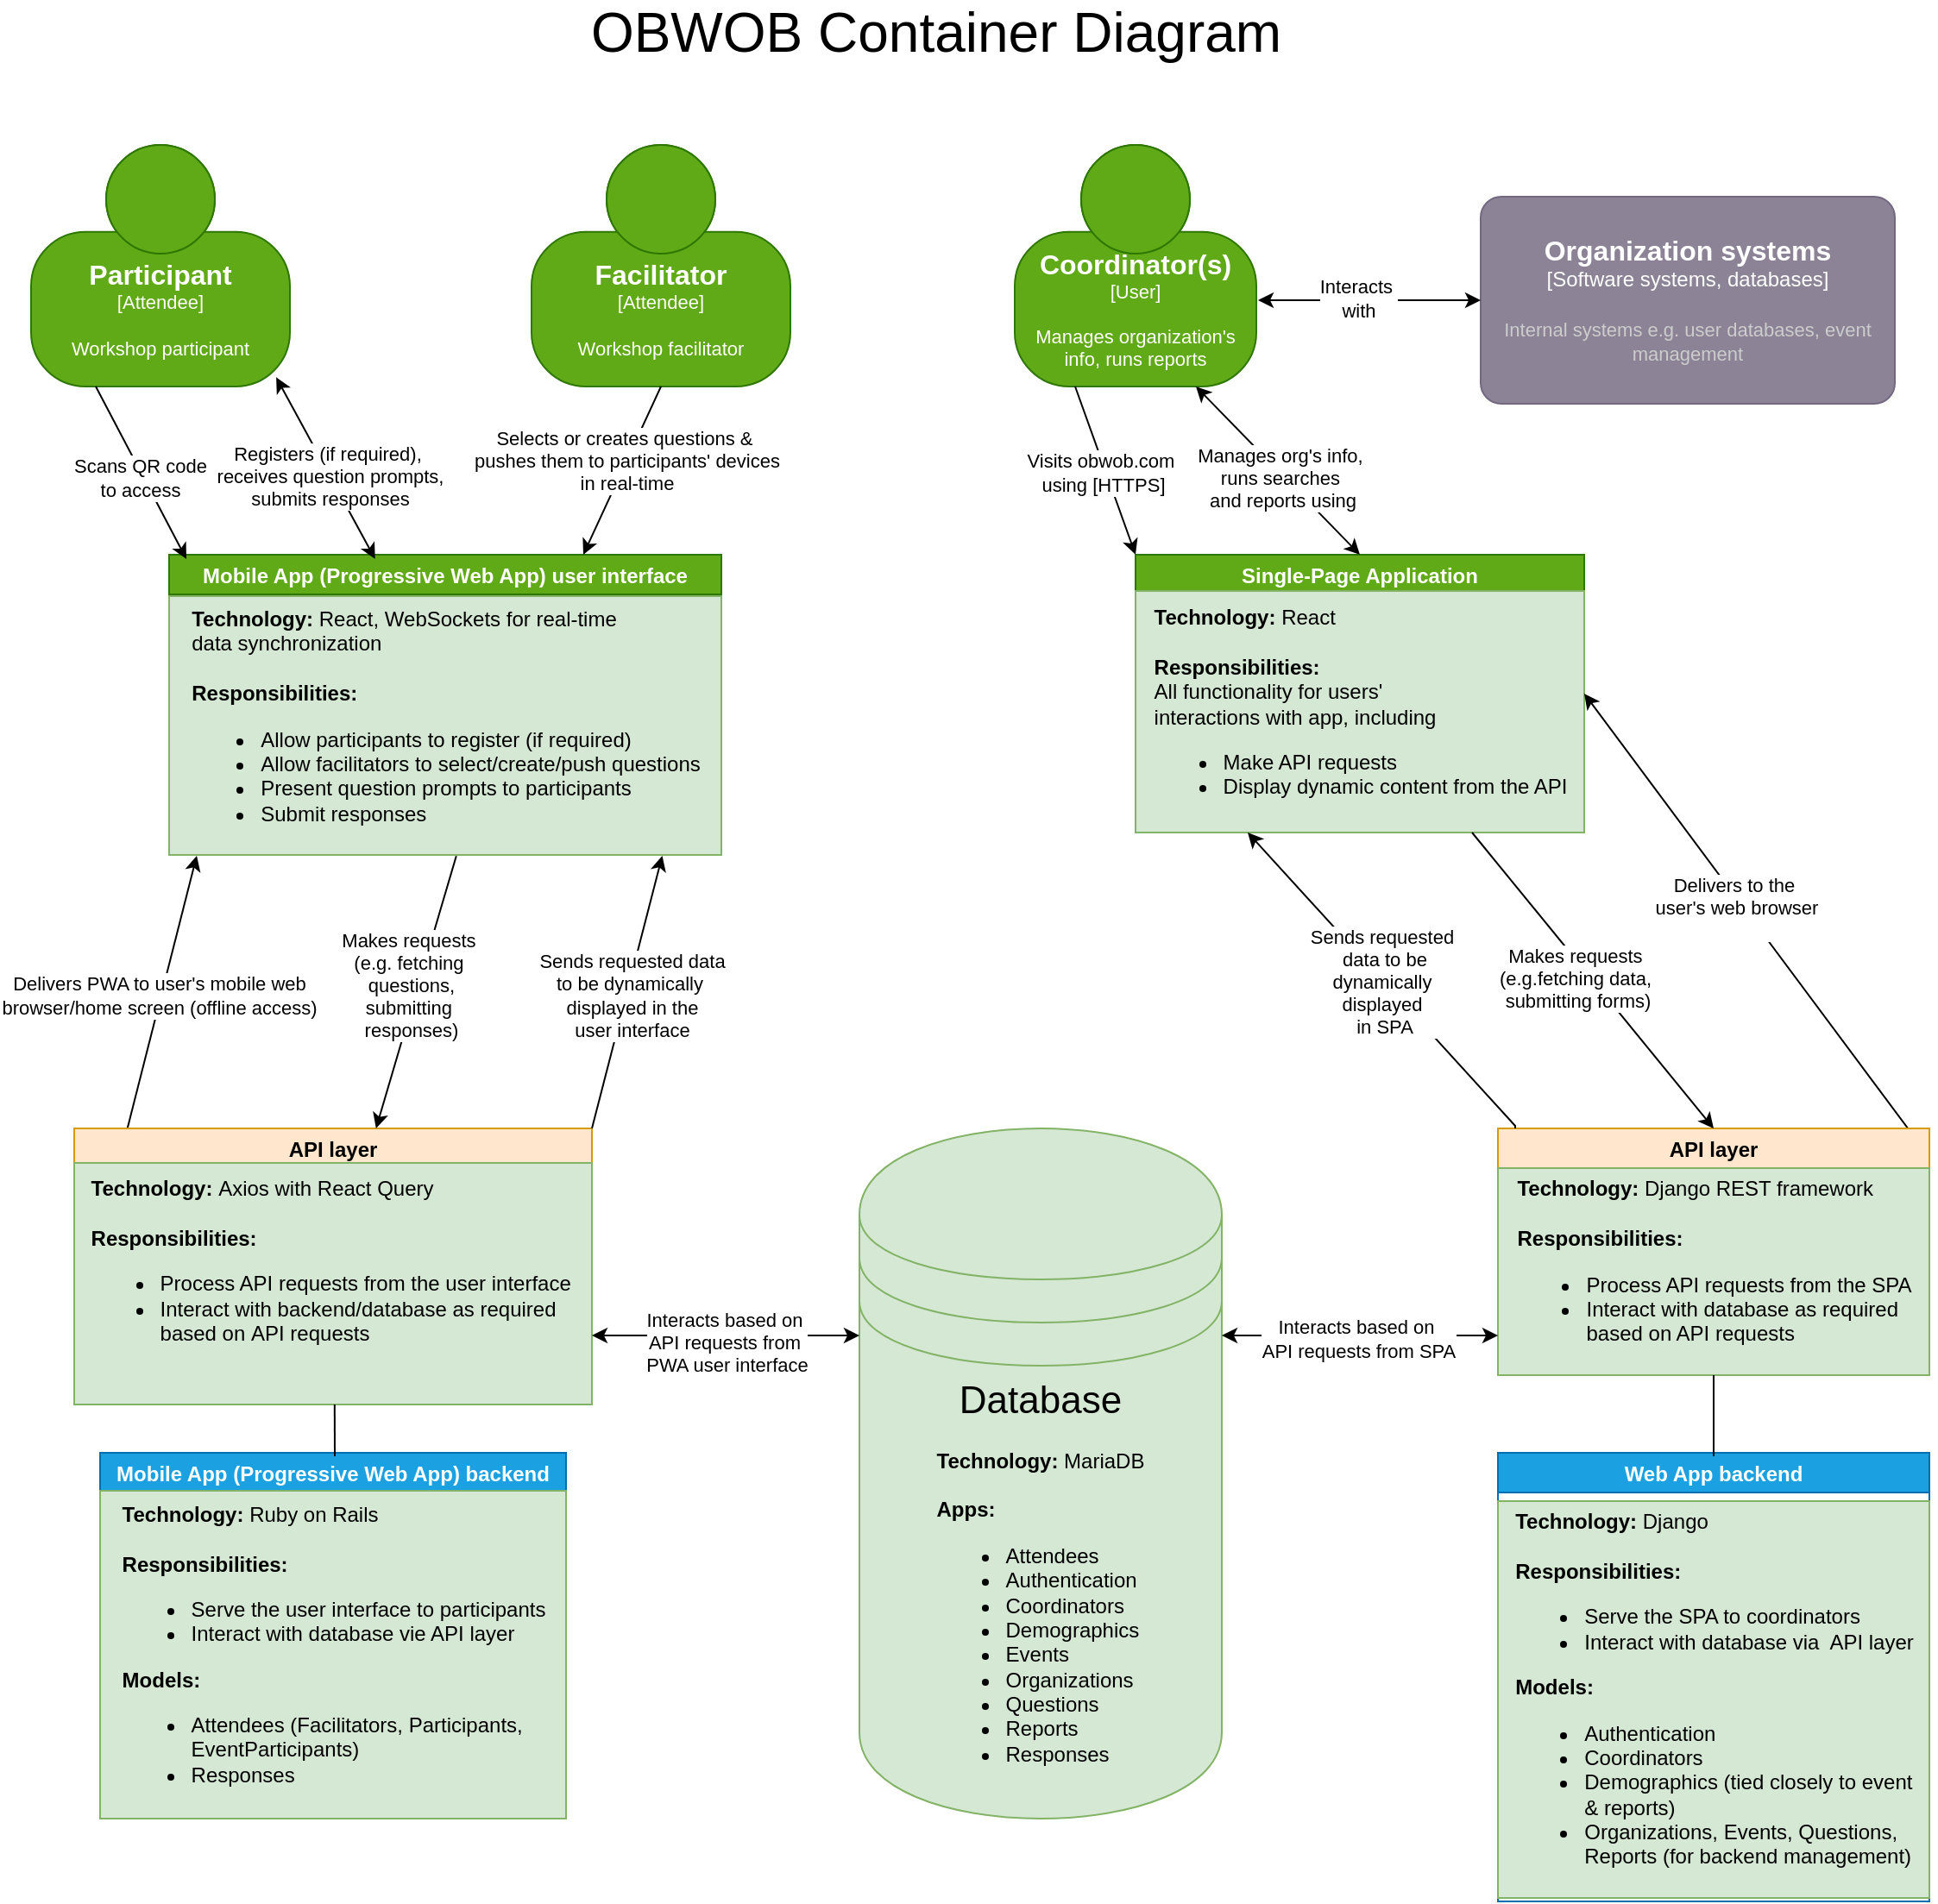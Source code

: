 <mxfile version="24.7.17">
  <diagram name="Page-1" id="Haewlsi_iovVv61Tuty4">
    <mxGraphModel dx="1050" dy="621" grid="1" gridSize="10" guides="1" tooltips="1" connect="1" arrows="1" fold="1" page="1" pageScale="1" pageWidth="1169" pageHeight="827" math="0" shadow="0">
      <root>
        <mxCell id="0" />
        <mxCell id="1" parent="0" />
        <object placeholders="1" c4Name="Participant" c4Type="Attendee" c4Description="Workshop participant" label="&lt;font style=&quot;font-size: 16px&quot;&gt;&lt;b&gt;%c4Name%&lt;/b&gt;&lt;/font&gt;&lt;div&gt;[%c4Type%]&lt;/div&gt;&lt;br&gt;&lt;div&gt;&lt;font style=&quot;font-size: 11px&quot;&gt;&lt;font color=&quot;#ffffff&quot;&gt;%c4Description%&lt;/font&gt;&lt;/div&gt;" id="6MHDGr1IVYE9pwsXuLm0-26">
          <mxCell style="html=1;fontSize=11;dashed=0;whiteSpace=wrap;shape=mxgraph.c4.person2;align=center;metaEdit=1;points=[[0.5,0,0],[1,0.5,0],[1,0.75,0],[0.75,1,0],[0.5,1,0],[0.25,1,0],[0,0.75,0],[0,0.5,0]];resizable=1;movable=1;rotatable=1;deletable=1;editable=1;locked=0;connectable=1;fillColor=#60a917;strokeColor=#2D7600;fontColor=#ffffff;" parent="1" vertex="1">
            <mxGeometry x="35" y="120" width="150" height="140" as="geometry" />
          </mxCell>
        </object>
        <object placeholders="1" c4Name="Coordinator(s)" c4Type="User" c4Description="Manages organization&#39;s info, runs reports" label="&lt;font style=&quot;font-size: 16px&quot;&gt;&lt;b&gt;%c4Name%&lt;/b&gt;&lt;/font&gt;&lt;div&gt;[%c4Type%]&lt;/div&gt;&lt;br&gt;&lt;div&gt;&lt;font style=&quot;font-size: 11px&quot;&gt;&lt;font color=&quot;#ffffff&quot;&gt;%c4Description%&lt;/font&gt;&lt;/div&gt;" id="6MHDGr1IVYE9pwsXuLm0-28">
          <mxCell style="html=1;fontSize=11;dashed=0;whiteSpace=wrap;fillColor=#60a917;strokeColor=#2D7600;shape=mxgraph.c4.person2;align=center;metaEdit=1;points=[[0.5,0,0],[1,0.5,0],[1,0.75,0],[0.75,1,0],[0.5,1,0],[0.25,1,0],[0,0.75,0],[0,0.5,0]];resizable=1;movable=1;rotatable=1;deletable=1;editable=1;locked=0;connectable=1;fontColor=#ffffff;" parent="1" vertex="1">
            <mxGeometry x="605" y="120" width="140" height="140" as="geometry" />
          </mxCell>
        </object>
        <mxCell id="6MHDGr1IVYE9pwsXuLm0-37" value="&lt;font style=&quot;font-size: 32px;&quot;&gt;OBWOB Container Diagram&lt;/font&gt;" style="text;html=1;align=center;verticalAlign=middle;whiteSpace=wrap;rounded=0;" parent="1" vertex="1">
          <mxGeometry x="277" y="40" width="565" height="30" as="geometry" />
        </mxCell>
        <mxCell id="6MHDGr1IVYE9pwsXuLm0-29" value="&lt;font style=&quot;font-size: 22px;&quot;&gt;Database&lt;/font&gt;&lt;div style=&quot;text-align: left;&quot;&gt;&lt;b style=&quot;background-color: initial;&quot;&gt;&lt;br&gt;&lt;/b&gt;&lt;/div&gt;&lt;div style=&quot;text-align: left;&quot;&gt;&lt;b style=&quot;background-color: initial;&quot;&gt;Technology: &lt;/b&gt;&lt;span style=&quot;background-color: initial;&quot;&gt;MariaDB&lt;/span&gt;&lt;/div&gt;&lt;div style=&quot;text-align: left;&quot;&gt;&lt;b style=&quot;background-color: initial;&quot;&gt;&lt;br&gt;&lt;/b&gt;&lt;/div&gt;&lt;div style=&quot;text-align: left;&quot;&gt;&lt;b style=&quot;background-color: initial;&quot;&gt;Apps:&lt;/b&gt;&lt;br&gt;&lt;ul&gt;&lt;li&gt;Attendees&lt;/li&gt;&lt;li&gt;Authentication&lt;/li&gt;&lt;li&gt;Coordinators&lt;/li&gt;&lt;li&gt;Demographics&lt;/li&gt;&lt;li&gt;Events&lt;/li&gt;&lt;li&gt;Organizations&lt;/li&gt;&lt;li&gt;Questions&lt;/li&gt;&lt;li&gt;Reports&lt;/li&gt;&lt;li&gt;Responses&lt;/li&gt;&lt;/ul&gt;&lt;/div&gt;" style="shape=datastore;whiteSpace=wrap;html=1;fillColor=#d5e8d4;strokeColor=#82b366;" parent="1" vertex="1">
          <mxGeometry x="515" y="690" width="210" height="400" as="geometry" />
        </mxCell>
        <mxCell id="VveSuCs8Nsfqt1c0xHVb-4" value="Web App backend" style="swimlane;startSize=23;fillColor=#1ba1e2;strokeColor=#006EAF;container=0;fontColor=#ffffff;" parent="1" vertex="1">
          <mxGeometry x="885" y="878" width="250" height="260" as="geometry" />
        </mxCell>
        <mxCell id="VveSuCs8Nsfqt1c0xHVb-6" value="&lt;div style=&quot;text-align: left;&quot;&gt;&lt;b style=&quot;background-color: initial;&quot;&gt;Technology: &lt;/b&gt;&lt;span style=&quot;background-color: initial;&quot;&gt;Django&amp;nbsp;&lt;/span&gt;&lt;br&gt;&lt;/div&gt;&lt;div style=&quot;text-align: left;&quot;&gt;&lt;b style=&quot;background-color: initial;&quot;&gt;&lt;br&gt;&lt;/b&gt;&lt;/div&gt;&lt;div style=&quot;text-align: left;&quot;&gt;&lt;b style=&quot;background-color: initial;&quot;&gt;Responsibilities:&lt;/b&gt;&lt;br&gt;&lt;/div&gt;&lt;div style=&quot;text-align: left;&quot;&gt;&lt;ul&gt;&lt;li&gt;Serve the SPA to coordinators&lt;/li&gt;&lt;li&gt;Interact with database via&amp;nbsp; API layer&lt;/li&gt;&lt;/ul&gt;&lt;div&gt;&lt;b&gt;Models:&lt;/b&gt;&lt;/div&gt;&lt;div&gt;&lt;ul&gt;&lt;li&gt;Authentication&lt;/li&gt;&lt;li&gt;Coordinators&lt;/li&gt;&lt;li&gt;Demographics (tied closely to event&lt;br&gt;&amp;amp; reports)&lt;/li&gt;&lt;li&gt;Organizations, Events, Questions,&amp;nbsp;&lt;br&gt;Reports (for backend management)&lt;/li&gt;&lt;/ul&gt;&lt;/div&gt;&lt;/div&gt;" style="text;html=1;align=center;verticalAlign=middle;resizable=0;points=[];autosize=1;strokeColor=#82b366;fillColor=#d5e8d4;container=0;" parent="VveSuCs8Nsfqt1c0xHVb-4" vertex="1">
          <mxGeometry y="28" width="250" height="230" as="geometry" />
        </mxCell>
        <mxCell id="VveSuCs8Nsfqt1c0xHVb-7" value="Single-Page Application" style="swimlane;startSize=23;fillColor=#60a917;strokeColor=#2D7600;container=0;fontColor=#ffffff;" parent="1" vertex="1">
          <mxGeometry x="675" y="357.5" width="260" height="161" as="geometry" />
        </mxCell>
        <mxCell id="VveSuCs8Nsfqt1c0xHVb-8" value="&lt;div style=&quot;text-align: left;&quot;&gt;&lt;b style=&quot;background-color: initial;&quot;&gt;Technology: &lt;/b&gt;&lt;span style=&quot;background-color: initial;&quot;&gt;React&lt;/span&gt;&lt;br&gt;&lt;/div&gt;&lt;div style=&quot;text-align: left;&quot;&gt;&lt;b style=&quot;background-color: initial;&quot;&gt;&lt;br&gt;&lt;/b&gt;&lt;/div&gt;&lt;div style=&quot;text-align: left;&quot;&gt;&lt;b style=&quot;background-color: initial;&quot;&gt;Responsibilities:&lt;/b&gt;&lt;br&gt;&lt;/div&gt;&lt;div style=&quot;text-align: left;&quot;&gt;&lt;span style=&quot;background-color: initial;&quot;&gt;All functionality for users&#39;&amp;nbsp;&lt;/span&gt;&lt;/div&gt;&lt;div style=&quot;text-align: left;&quot;&gt;&lt;span style=&quot;background-color: initial;&quot;&gt;interactions&amp;nbsp;&lt;/span&gt;&lt;span style=&quot;background-color: initial;&quot;&gt;with app, including&lt;/span&gt;&lt;/div&gt;&lt;div style=&quot;text-align: left;&quot;&gt;&lt;ul&gt;&lt;li&gt;Make API requests&lt;/li&gt;&lt;li&gt;Display dynamic content from the API&lt;/li&gt;&lt;/ul&gt;&lt;/div&gt;" style="text;html=1;align=center;verticalAlign=middle;resizable=0;points=[];autosize=1;strokeColor=#82b366;fillColor=#d5e8d4;container=0;" parent="VveSuCs8Nsfqt1c0xHVb-7" vertex="1">
          <mxGeometry y="21" width="260" height="140" as="geometry" />
        </mxCell>
        <mxCell id="VveSuCs8Nsfqt1c0xHVb-9" value="" style="endArrow=classic;html=1;rounded=0;exitX=0.25;exitY=1;exitDx=0;exitDy=0;exitPerimeter=0;entryX=0;entryY=0;entryDx=0;entryDy=0;" parent="1" source="6MHDGr1IVYE9pwsXuLm0-28" target="VveSuCs8Nsfqt1c0xHVb-7" edge="1">
          <mxGeometry width="50" height="50" relative="1" as="geometry">
            <mxPoint x="915" y="260" as="sourcePoint" />
            <mxPoint x="765" y="360" as="targetPoint" />
          </mxGeometry>
        </mxCell>
        <mxCell id="VveSuCs8Nsfqt1c0xHVb-10" value="Visits obwob.com&amp;nbsp;&lt;div&gt;using [HTTPS]&lt;/div&gt;" style="edgeLabel;html=1;align=center;verticalAlign=middle;resizable=0;points=[];" parent="VveSuCs8Nsfqt1c0xHVb-9" vertex="1" connectable="0">
          <mxGeometry x="0.017" y="-2" relative="1" as="geometry">
            <mxPoint as="offset" />
          </mxGeometry>
        </mxCell>
        <mxCell id="VveSuCs8Nsfqt1c0xHVb-11" value="" style="endArrow=classic;html=1;rounded=0;entryX=1;entryY=0.5;entryDx=0;entryDy=0;exitX=0.651;exitY=0.005;exitDx=0;exitDy=0;exitPerimeter=0;" parent="1" target="VveSuCs8Nsfqt1c0xHVb-7" edge="1">
          <mxGeometry width="50" height="50" relative="1" as="geometry">
            <mxPoint x="1082.96" y="689.995" as="sourcePoint" />
            <mxPoint x="855.0" y="438.68" as="targetPoint" />
            <Array as="points">
              <mxPoint x="1130" y="700" />
            </Array>
          </mxGeometry>
        </mxCell>
        <mxCell id="VveSuCs8Nsfqt1c0xHVb-12" value="Delivers to the&amp;nbsp;&lt;div&gt;user&#39;s web browser&lt;/div&gt;&lt;div&gt;&lt;div&gt;&lt;br&gt;&lt;/div&gt;&lt;/div&gt;" style="edgeLabel;html=1;align=center;verticalAlign=middle;resizable=0;points=[];" parent="VveSuCs8Nsfqt1c0xHVb-11" vertex="1" connectable="0">
          <mxGeometry x="0.103" y="1" relative="1" as="geometry">
            <mxPoint x="-12" y="-12" as="offset" />
          </mxGeometry>
        </mxCell>
        <mxCell id="VveSuCs8Nsfqt1c0xHVb-16" value="Mobile App (Progressive Web App) user interface" style="swimlane;startSize=23;fillColor=#60a917;strokeColor=#2D7600;container=0;fontColor=#ffffff;" parent="1" vertex="1">
          <mxGeometry x="115" y="357.5" width="320" height="172.5" as="geometry" />
        </mxCell>
        <mxCell id="VveSuCs8Nsfqt1c0xHVb-17" value="&lt;div style=&quot;text-align: left;&quot;&gt;&lt;b style=&quot;background-color: initial;&quot;&gt;Technology: &lt;/b&gt;&lt;span style=&quot;background-color: initial;&quot;&gt;React, WebSockets for real-time&amp;nbsp;&lt;br&gt;data synchronization&lt;/span&gt;&lt;/div&gt;&lt;div style=&quot;text-align: left;&quot;&gt;&lt;b&gt;&lt;br&gt;&lt;/b&gt;&lt;/div&gt;&lt;div style=&quot;text-align: left;&quot;&gt;&lt;b&gt;Responsibilities:&lt;/b&gt;&lt;/div&gt;&lt;div style=&quot;text-align: left;&quot;&gt;&lt;ul&gt;&lt;li&gt;Allow participants to register (if required)&amp;nbsp; &amp;nbsp;&lt;/li&gt;&lt;li&gt;Allow facilitators to select/create/push questions&lt;br&gt;&lt;/li&gt;&lt;li&gt;Present question prompts to participants&amp;nbsp;&lt;br&gt;&lt;/li&gt;&lt;li&gt;Submit responses&lt;/li&gt;&lt;/ul&gt;&lt;/div&gt;" style="text;html=1;align=center;verticalAlign=middle;resizable=0;points=[];autosize=1;strokeColor=#82b366;fillColor=#d5e8d4;container=0;" parent="VveSuCs8Nsfqt1c0xHVb-16" vertex="1">
          <mxGeometry y="24" width="320" height="150" as="geometry" />
        </mxCell>
        <mxCell id="VveSuCs8Nsfqt1c0xHVb-18" value="API layer" style="swimlane;startSize=23;fillColor=#ffe6cc;strokeColor=#d79b00;container=0;" parent="1" vertex="1">
          <mxGeometry x="885" y="690" width="250" height="143" as="geometry" />
        </mxCell>
        <mxCell id="VveSuCs8Nsfqt1c0xHVb-19" value="&lt;div style=&quot;text-align: left;&quot;&gt;&lt;b style=&quot;background-color: initial;&quot;&gt;Technology: &lt;/b&gt;&lt;span style=&quot;background-color: initial;&quot;&gt;Django REST framework&lt;/span&gt;&lt;br&gt;&lt;/div&gt;&lt;div style=&quot;text-align: left;&quot;&gt;&lt;b style=&quot;background-color: initial;&quot;&gt;&lt;br&gt;&lt;/b&gt;&lt;/div&gt;&lt;div style=&quot;text-align: left;&quot;&gt;&lt;b style=&quot;background-color: initial;&quot;&gt;Responsibilities:&lt;/b&gt;&lt;br&gt;&lt;/div&gt;&lt;div style=&quot;text-align: left;&quot;&gt;&lt;ul&gt;&lt;li&gt;Process API requests from the SPA&lt;/li&gt;&lt;li&gt;Interact with database as required&amp;nbsp;&lt;br&gt;based on API requests&lt;/li&gt;&lt;/ul&gt;&lt;/div&gt;" style="text;html=1;align=center;verticalAlign=middle;resizable=0;points=[];autosize=1;strokeColor=#82b366;fillColor=#d5e8d4;container=0;" parent="VveSuCs8Nsfqt1c0xHVb-18" vertex="1">
          <mxGeometry y="23" width="250" height="120" as="geometry" />
        </mxCell>
        <object placeholders="1" c4Name="Organization systems" c4Type="Software systems, databases" c4Description="Internal systems e.g. user databases, event management" label="&lt;font style=&quot;font-size: 16px&quot;&gt;&lt;b&gt;%c4Name%&lt;/b&gt;&lt;/font&gt;&lt;div&gt;[%c4Type%]&lt;/div&gt;&lt;br&gt;&lt;div&gt;&lt;font style=&quot;font-size: 11px&quot;&gt;&lt;font color=&quot;#cccccc&quot;&gt;%c4Description%&lt;/font&gt;&lt;/div&gt;" id="6MHDGr1IVYE9pwsXuLm0-55">
          <mxCell style="rounded=1;whiteSpace=wrap;html=1;labelBackgroundColor=none;fillColor=#8C8496;fontColor=#ffffff;align=center;arcSize=10;strokeColor=#736782;metaEdit=1;resizable=0;points=[[0.25,0,0],[0.5,0,0],[0.75,0,0],[1,0.25,0],[1,0.5,0],[1,0.75,0],[0.75,1,0],[0.5,1,0],[0.25,1,0],[0,0.75,0],[0,0.5,0],[0,0.25,0]];" parent="1" vertex="1">
            <mxGeometry x="875" y="150" width="240" height="120" as="geometry" />
          </mxCell>
        </object>
        <mxCell id="VveSuCs8Nsfqt1c0xHVb-22" value="" style="endArrow=classic;html=1;rounded=0;exitX=0.75;exitY=1;exitDx=0;exitDy=0;entryX=0.5;entryY=0;entryDx=0;entryDy=0;" parent="1" source="VveSuCs8Nsfqt1c0xHVb-7" target="VveSuCs8Nsfqt1c0xHVb-18" edge="1">
          <mxGeometry width="50" height="50" relative="1" as="geometry">
            <mxPoint x="605" y="660" as="sourcePoint" />
            <mxPoint x="865" y="646" as="targetPoint" />
          </mxGeometry>
        </mxCell>
        <mxCell id="VveSuCs8Nsfqt1c0xHVb-23" value="Makes requests&amp;nbsp;&lt;div&gt;(e.g.fetching data,&amp;nbsp;&lt;/div&gt;&lt;div&gt;submitting forms)&lt;/div&gt;" style="edgeLabel;html=1;align=center;verticalAlign=middle;resizable=0;points=[];" parent="VveSuCs8Nsfqt1c0xHVb-22" vertex="1" connectable="0">
          <mxGeometry x="0.052" y="-2" relative="1" as="geometry">
            <mxPoint x="-11" y="-7" as="offset" />
          </mxGeometry>
        </mxCell>
        <mxCell id="VveSuCs8Nsfqt1c0xHVb-24" value="" style="endArrow=none;html=1;rounded=0;exitX=0.5;exitY=1;exitDx=0;exitDy=0;" parent="1" source="VveSuCs8Nsfqt1c0xHVb-18" edge="1">
          <mxGeometry width="50" height="50" relative="1" as="geometry">
            <mxPoint x="1000" y="630" as="sourcePoint" />
            <mxPoint x="1010" y="880" as="targetPoint" />
          </mxGeometry>
        </mxCell>
        <mxCell id="VveSuCs8Nsfqt1c0xHVb-26" value="" style="endArrow=classic;startArrow=classic;html=1;rounded=0;exitX=1;exitY=0.3;exitDx=0;exitDy=0;" parent="1" source="6MHDGr1IVYE9pwsXuLm0-29" edge="1">
          <mxGeometry width="50" height="50" relative="1" as="geometry">
            <mxPoint x="605" y="660" as="sourcePoint" />
            <mxPoint x="885" y="810" as="targetPoint" />
          </mxGeometry>
        </mxCell>
        <mxCell id="VveSuCs8Nsfqt1c0xHVb-27" value="Interacts based on&amp;nbsp;&lt;div&gt;API requests from SPA&lt;/div&gt;" style="edgeLabel;html=1;align=center;verticalAlign=middle;resizable=0;points=[];" parent="VveSuCs8Nsfqt1c0xHVb-26" vertex="1" connectable="0">
          <mxGeometry x="-0.013" y="-2" relative="1" as="geometry">
            <mxPoint as="offset" />
          </mxGeometry>
        </mxCell>
        <mxCell id="VveSuCs8Nsfqt1c0xHVb-28" value="" style="endArrow=classic;startArrow=classic;html=1;rounded=0;exitX=0.5;exitY=0;exitDx=0;exitDy=0;entryX=0.75;entryY=1;entryDx=0;entryDy=0;entryPerimeter=0;" parent="1" source="VveSuCs8Nsfqt1c0xHVb-7" target="6MHDGr1IVYE9pwsXuLm0-28" edge="1">
          <mxGeometry width="50" height="50" relative="1" as="geometry">
            <mxPoint x="625" y="350" as="sourcePoint" />
            <mxPoint x="1075" y="370" as="targetPoint" />
          </mxGeometry>
        </mxCell>
        <mxCell id="VveSuCs8Nsfqt1c0xHVb-29" value="Manages org&#39;s info,&amp;nbsp;&lt;div&gt;runs searches&amp;nbsp;&lt;div&gt;and reports using&lt;/div&gt;&lt;/div&gt;" style="edgeLabel;html=1;align=center;verticalAlign=middle;resizable=0;points=[];" parent="VveSuCs8Nsfqt1c0xHVb-28" vertex="1" connectable="0">
          <mxGeometry x="-0.013" y="4" relative="1" as="geometry">
            <mxPoint x="4" as="offset" />
          </mxGeometry>
        </mxCell>
        <mxCell id="VveSuCs8Nsfqt1c0xHVb-34" value="Mobile App (Progressive Web App) backend" style="swimlane;startSize=23;fillColor=#1ba1e2;strokeColor=#006EAF;container=0;fontColor=#ffffff;" parent="1" vertex="1">
          <mxGeometry x="75" y="878" width="270" height="212" as="geometry" />
        </mxCell>
        <mxCell id="VveSuCs8Nsfqt1c0xHVb-35" value="&lt;div style=&quot;text-align: left;&quot;&gt;&lt;b style=&quot;background-color: initial;&quot;&gt;Technology: &lt;/b&gt;&lt;span style=&quot;background-color: initial;&quot;&gt;Ruby on Rails&lt;/span&gt;&lt;/div&gt;&lt;div style=&quot;text-align: left;&quot;&gt;&lt;b&gt;&lt;br&gt;&lt;/b&gt;&lt;/div&gt;&lt;div style=&quot;text-align: left;&quot;&gt;&lt;b&gt;Responsibilities:&lt;/b&gt;&lt;/div&gt;&lt;div style=&quot;text-align: left;&quot;&gt;&lt;ul&gt;&lt;li&gt;Serve the user interface to participants&lt;/li&gt;&lt;li&gt;Interact with database vie API layer&lt;/li&gt;&lt;/ul&gt;&lt;/div&gt;&lt;div style=&quot;text-align: left;&quot;&gt;&lt;span style=&quot;background-color: initial;&quot;&gt;&lt;b&gt;Models:&amp;nbsp;&lt;/b&gt;&lt;/span&gt;&lt;/div&gt;&lt;div style=&quot;text-align: left;&quot;&gt;&lt;ul&gt;&lt;li&gt;Attendees (Facilitators, Participants,&lt;br&gt;EventParticipants)&lt;/li&gt;&lt;li&gt;Responses&lt;/li&gt;&lt;/ul&gt;&lt;/div&gt;" style="text;html=1;align=center;verticalAlign=middle;resizable=1;points=[];autosize=1;strokeColor=#82b366;fillColor=#d5e8d4;container=0;movable=1;rotatable=1;deletable=1;editable=1;locked=0;connectable=1;" parent="VveSuCs8Nsfqt1c0xHVb-34" vertex="1">
          <mxGeometry y="22" width="270" height="190" as="geometry" />
        </mxCell>
        <mxCell id="VveSuCs8Nsfqt1c0xHVb-36" value="" style="endArrow=classic;html=1;rounded=0;exitX=0.25;exitY=1;exitDx=0;exitDy=0;exitPerimeter=0;" parent="1" source="6MHDGr1IVYE9pwsXuLm0-26" edge="1">
          <mxGeometry width="50" height="50" relative="1" as="geometry">
            <mxPoint x="325" y="510" as="sourcePoint" />
            <mxPoint x="125" y="360" as="targetPoint" />
          </mxGeometry>
        </mxCell>
        <mxCell id="VveSuCs8Nsfqt1c0xHVb-37" value="Scans QR code&lt;div&gt;to access&lt;/div&gt;" style="edgeLabel;html=1;align=center;verticalAlign=middle;resizable=0;points=[];" parent="VveSuCs8Nsfqt1c0xHVb-36" vertex="1" connectable="0">
          <mxGeometry x="0.039" y="-2" relative="1" as="geometry">
            <mxPoint as="offset" />
          </mxGeometry>
        </mxCell>
        <mxCell id="VveSuCs8Nsfqt1c0xHVb-38" value="" style="endArrow=classic;html=1;rounded=0;exitX=0.101;exitY=0.013;exitDx=0;exitDy=0;entryX=0.05;entryY=1.003;entryDx=0;entryDy=0;entryPerimeter=0;exitPerimeter=0;" parent="1" source="VveSuCs8Nsfqt1c0xHVb-42" target="VveSuCs8Nsfqt1c0xHVb-17" edge="1">
          <mxGeometry width="50" height="50" relative="1" as="geometry">
            <mxPoint x="345" y="510" as="sourcePoint" />
            <mxPoint x="255" y="520" as="targetPoint" />
          </mxGeometry>
        </mxCell>
        <mxCell id="VveSuCs8Nsfqt1c0xHVb-39" value="Delivers PWA to user&#39;s mobile web &lt;br&gt;browser/home screen (offline access)" style="edgeLabel;html=1;align=center;verticalAlign=middle;resizable=0;points=[];" parent="VveSuCs8Nsfqt1c0xHVb-38" vertex="1" connectable="0">
          <mxGeometry x="-0.014" y="2" relative="1" as="geometry">
            <mxPoint as="offset" />
          </mxGeometry>
        </mxCell>
        <mxCell id="VveSuCs8Nsfqt1c0xHVb-40" value="" style="endArrow=classic;startArrow=classic;html=1;rounded=0;entryX=0.947;entryY=0.962;entryDx=0;entryDy=0;entryPerimeter=0;exitX=0.373;exitY=0.014;exitDx=0;exitDy=0;exitPerimeter=0;" parent="1" source="VveSuCs8Nsfqt1c0xHVb-16" target="6MHDGr1IVYE9pwsXuLm0-26" edge="1">
          <mxGeometry width="50" height="50" relative="1" as="geometry">
            <mxPoint x="275" y="355" as="sourcePoint" />
            <mxPoint x="395" y="460" as="targetPoint" />
          </mxGeometry>
        </mxCell>
        <mxCell id="VveSuCs8Nsfqt1c0xHVb-41" value="Registers (if required),&amp;nbsp;&lt;div&gt;receives question prompts,&lt;/div&gt;&lt;div&gt;submits responses&lt;/div&gt;" style="edgeLabel;html=1;align=center;verticalAlign=middle;resizable=0;points=[];" parent="VveSuCs8Nsfqt1c0xHVb-40" vertex="1" connectable="0">
          <mxGeometry x="-0.078" relative="1" as="geometry">
            <mxPoint as="offset" />
          </mxGeometry>
        </mxCell>
        <mxCell id="VveSuCs8Nsfqt1c0xHVb-42" value="API layer" style="swimlane;startSize=23;fillColor=#ffe6cc;strokeColor=#d79b00;container=0;" parent="1" vertex="1">
          <mxGeometry x="60" y="690" width="300" height="160" as="geometry" />
        </mxCell>
        <mxCell id="VveSuCs8Nsfqt1c0xHVb-43" value="&lt;div style=&quot;text-align: left;&quot;&gt;&lt;b style=&quot;background-color: initial;&quot;&gt;Technology: &lt;/b&gt;&lt;span style=&quot;background-color: initial;&quot;&gt;Axios with React Query&lt;/span&gt;&lt;/div&gt;&lt;div style=&quot;text-align: left;&quot;&gt;&lt;b&gt;&lt;br&gt;&lt;/b&gt;&lt;/div&gt;&lt;div style=&quot;text-align: left;&quot;&gt;&lt;b&gt;Responsibilities:&lt;/b&gt;&lt;/div&gt;&lt;div style=&quot;text-align: left;&quot;&gt;&lt;ul&gt;&lt;li&gt;&lt;span style=&quot;background-color: initial;&quot;&gt;Process API requests from the user interface&amp;nbsp;&lt;/span&gt;&lt;/li&gt;&lt;li&gt;&lt;span style=&quot;background-color: initial;&quot;&gt;Interact with backend/database as required &lt;br&gt;based on&amp;nbsp;&lt;/span&gt;API requests&lt;/li&gt;&lt;/ul&gt;&lt;/div&gt;&lt;div style=&quot;text-align: left;&quot;&gt;&lt;span style=&quot;background-color: initial;&quot;&gt;&lt;br&gt;&lt;/span&gt;&lt;/div&gt;" style="text;html=1;align=center;verticalAlign=middle;resizable=0;points=[];autosize=1;strokeColor=#82b366;fillColor=#d5e8d4;container=0;" parent="VveSuCs8Nsfqt1c0xHVb-42" vertex="1">
          <mxGeometry y="20" width="300" height="140" as="geometry" />
        </mxCell>
        <mxCell id="VveSuCs8Nsfqt1c0xHVb-44" value="" style="endArrow=none;html=1;rounded=0;exitX=0.503;exitY=1;exitDx=0;exitDy=0;exitPerimeter=0;" parent="1" source="VveSuCs8Nsfqt1c0xHVb-43" edge="1">
          <mxGeometry width="50" height="50" relative="1" as="geometry">
            <mxPoint x="187" y="789" as="sourcePoint" />
            <mxPoint x="211" y="880" as="targetPoint" />
          </mxGeometry>
        </mxCell>
        <mxCell id="VveSuCs8Nsfqt1c0xHVb-45" value="" style="endArrow=classic;html=1;rounded=0;entryX=0.25;entryY=1;entryDx=0;entryDy=0;exitX=0;exitY=0.5;exitDx=0;exitDy=0;" parent="1" target="VveSuCs8Nsfqt1c0xHVb-7" edge="1">
          <mxGeometry width="50" height="50" relative="1" as="geometry">
            <mxPoint x="895" y="690.0" as="sourcePoint" />
            <mxPoint x="750" y="447" as="targetPoint" />
            <Array as="points">
              <mxPoint x="895" y="688.5" />
            </Array>
          </mxGeometry>
        </mxCell>
        <mxCell id="VveSuCs8Nsfqt1c0xHVb-46" value="Sends requested&amp;nbsp;&lt;div&gt;data to be&lt;div&gt;dynamically&amp;nbsp;&lt;/div&gt;&lt;div&gt;displayed&amp;nbsp;&lt;/div&gt;&lt;div&gt;in SPA&lt;/div&gt;&lt;/div&gt;" style="edgeLabel;html=1;align=center;verticalAlign=middle;resizable=0;points=[];" parent="VveSuCs8Nsfqt1c0xHVb-45" vertex="1" connectable="0">
          <mxGeometry x="-0.009" relative="1" as="geometry">
            <mxPoint as="offset" />
          </mxGeometry>
        </mxCell>
        <mxCell id="VveSuCs8Nsfqt1c0xHVb-47" value="" style="endArrow=classic;html=1;rounded=0;exitX=0.52;exitY=1.004;exitDx=0;exitDy=0;exitPerimeter=0;entryX=0.583;entryY=0;entryDx=0;entryDy=0;entryPerimeter=0;" parent="1" source="VveSuCs8Nsfqt1c0xHVb-17" target="VveSuCs8Nsfqt1c0xHVb-42" edge="1">
          <mxGeometry width="50" height="50" relative="1" as="geometry">
            <mxPoint x="345" y="530" as="sourcePoint" />
            <mxPoint x="315" y="780" as="targetPoint" />
          </mxGeometry>
        </mxCell>
        <mxCell id="VveSuCs8Nsfqt1c0xHVb-48" value="Makes requests&amp;nbsp;&lt;div&gt;(e.g. fetching&amp;nbsp;&lt;/div&gt;&lt;div&gt;questions,&lt;/div&gt;&lt;div&gt;submitting&amp;nbsp;&lt;/div&gt;&lt;div&gt;responses)&lt;/div&gt;" style="edgeLabel;html=1;align=center;verticalAlign=middle;resizable=0;points=[];" parent="VveSuCs8Nsfqt1c0xHVb-47" vertex="1" connectable="0">
          <mxGeometry x="-0.032" y="-4" relative="1" as="geometry">
            <mxPoint as="offset" />
          </mxGeometry>
        </mxCell>
        <mxCell id="VveSuCs8Nsfqt1c0xHVb-49" value="" style="endArrow=classic;startArrow=classic;html=1;rounded=0;exitX=1;exitY=0.75;exitDx=0;exitDy=0;entryX=0;entryY=0.3;entryDx=0;entryDy=0;" parent="1" source="VveSuCs8Nsfqt1c0xHVb-42" target="6MHDGr1IVYE9pwsXuLm0-29" edge="1">
          <mxGeometry width="50" height="50" relative="1" as="geometry">
            <mxPoint x="465" y="700" as="sourcePoint" />
            <mxPoint x="515" y="650" as="targetPoint" />
          </mxGeometry>
        </mxCell>
        <mxCell id="VveSuCs8Nsfqt1c0xHVb-50" value="Interacts based on&amp;nbsp;&lt;div&gt;API requests from&amp;nbsp;&lt;/div&gt;&lt;div&gt;PWA user interface&lt;/div&gt;" style="edgeLabel;html=1;align=center;verticalAlign=middle;resizable=0;points=[];" parent="VveSuCs8Nsfqt1c0xHVb-49" vertex="1" connectable="0">
          <mxGeometry x="-0.014" y="-4" relative="1" as="geometry">
            <mxPoint x="1" as="offset" />
          </mxGeometry>
        </mxCell>
        <mxCell id="VveSuCs8Nsfqt1c0xHVb-51" value="" style="endArrow=classic;html=1;rounded=0;exitX=1;exitY=0;exitDx=0;exitDy=0;entryX=0.893;entryY=1.003;entryDx=0;entryDy=0;entryPerimeter=0;" parent="1" source="VveSuCs8Nsfqt1c0xHVb-42" target="VveSuCs8Nsfqt1c0xHVb-17" edge="1">
          <mxGeometry width="50" height="50" relative="1" as="geometry">
            <mxPoint x="465" y="700" as="sourcePoint" />
            <mxPoint x="465" y="540" as="targetPoint" />
          </mxGeometry>
        </mxCell>
        <mxCell id="VveSuCs8Nsfqt1c0xHVb-52" value="Sends requested data&lt;div&gt;to be dynamically&amp;nbsp;&lt;/div&gt;&lt;div&gt;displayed in the&lt;/div&gt;&lt;div&gt;user interface&lt;/div&gt;" style="edgeLabel;html=1;align=center;verticalAlign=middle;resizable=0;points=[];" parent="VveSuCs8Nsfqt1c0xHVb-51" vertex="1" connectable="0">
          <mxGeometry x="-0.015" y="-3" relative="1" as="geometry">
            <mxPoint as="offset" />
          </mxGeometry>
        </mxCell>
        <mxCell id="VveSuCs8Nsfqt1c0xHVb-53" value="" style="endArrow=classic;startArrow=classic;html=1;rounded=0;entryX=0;entryY=0.5;entryDx=0;entryDy=0;entryPerimeter=0;" parent="1" target="6MHDGr1IVYE9pwsXuLm0-55" edge="1">
          <mxGeometry width="50" height="50" relative="1" as="geometry">
            <mxPoint x="746" y="210" as="sourcePoint" />
            <mxPoint x="815" y="180" as="targetPoint" />
          </mxGeometry>
        </mxCell>
        <mxCell id="VveSuCs8Nsfqt1c0xHVb-54" value="Interacts&amp;nbsp;&lt;div&gt;with&lt;/div&gt;" style="edgeLabel;html=1;align=center;verticalAlign=middle;resizable=0;points=[];" parent="VveSuCs8Nsfqt1c0xHVb-53" vertex="1" connectable="0">
          <mxGeometry x="-0.099" y="1" relative="1" as="geometry">
            <mxPoint as="offset" />
          </mxGeometry>
        </mxCell>
        <object placeholders="1" c4Name="Facilitator" c4Type="Attendee" c4Description="Workshop facilitator" label="&lt;font style=&quot;font-size: 16px&quot;&gt;&lt;b&gt;%c4Name%&lt;/b&gt;&lt;/font&gt;&lt;div&gt;[%c4Type%]&lt;/div&gt;&lt;br&gt;&lt;div&gt;&lt;font style=&quot;font-size: 11px&quot;&gt;&lt;font color=&quot;#ffffff&quot;&gt;%c4Description%&lt;/font&gt;&lt;/div&gt;" id="HK2gvBPGt5lmZM5AQ5p4-2">
          <mxCell style="html=1;fontSize=11;dashed=0;whiteSpace=wrap;shape=mxgraph.c4.person2;align=center;metaEdit=1;points=[[0.5,0,0],[1,0.5,0],[1,0.75,0],[0.75,1,0],[0.5,1,0],[0.25,1,0],[0,0.75,0],[0,0.5,0]];resizable=1;movable=1;rotatable=1;deletable=1;editable=1;locked=0;connectable=1;fillColor=#60a917;strokeColor=#2D7600;fontColor=#ffffff;" parent="1" vertex="1">
            <mxGeometry x="325" y="120" width="150" height="140" as="geometry" />
          </mxCell>
        </object>
        <mxCell id="HK2gvBPGt5lmZM5AQ5p4-3" value="" style="endArrow=classic;html=1;rounded=0;exitX=0.5;exitY=1;exitDx=0;exitDy=0;exitPerimeter=0;entryX=0.75;entryY=0;entryDx=0;entryDy=0;" parent="1" source="HK2gvBPGt5lmZM5AQ5p4-2" target="VveSuCs8Nsfqt1c0xHVb-16" edge="1">
          <mxGeometry width="50" height="50" relative="1" as="geometry">
            <mxPoint x="365" y="370" as="sourcePoint" />
            <mxPoint x="415" y="320" as="targetPoint" />
          </mxGeometry>
        </mxCell>
        <mxCell id="HK2gvBPGt5lmZM5AQ5p4-4" value="Selects or creates questions &amp;amp;&amp;nbsp;&lt;div&gt;pushes them to participants&#39; devices&lt;/div&gt;&lt;div&gt;in real-time&lt;/div&gt;" style="edgeLabel;html=1;align=center;verticalAlign=middle;resizable=0;points=[];" parent="HK2gvBPGt5lmZM5AQ5p4-3" vertex="1" connectable="0">
          <mxGeometry x="-0.129" y="-1" relative="1" as="geometry">
            <mxPoint as="offset" />
          </mxGeometry>
        </mxCell>
      </root>
    </mxGraphModel>
  </diagram>
</mxfile>
